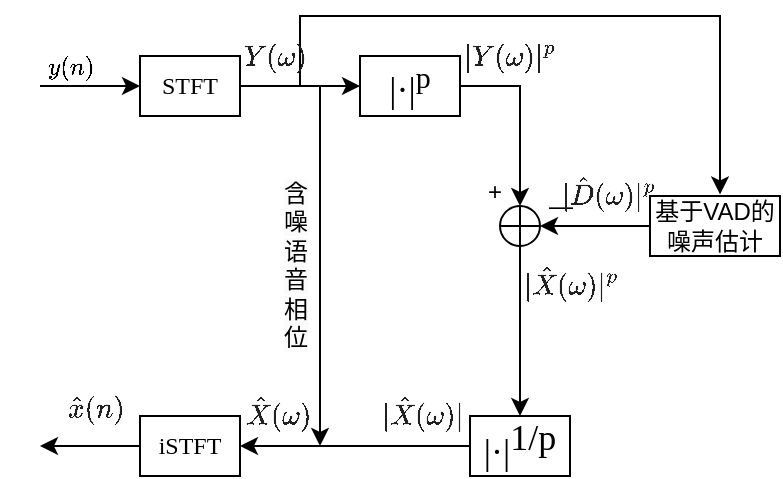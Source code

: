 <mxfile version="22.1.21" type="github">
  <diagram name="Page-1" id="sQC1HF0_hmsGm-GXC8HU">
    <mxGraphModel dx="554" dy="331" grid="1" gridSize="10" guides="1" tooltips="1" connect="1" arrows="1" fold="1" page="1" pageScale="1" pageWidth="850" pageHeight="1100" math="1" shadow="0">
      <root>
        <mxCell id="0" />
        <mxCell id="1" parent="0" />
        <mxCell id="9z_kRIzDohiJ9R-2ccIR-8" style="edgeStyle=orthogonalEdgeStyle;rounded=0;orthogonalLoop=1;jettySize=auto;html=1;exitX=1;exitY=0.5;exitDx=0;exitDy=0;entryX=0;entryY=0.5;entryDx=0;entryDy=0;" edge="1" parent="1" source="9z_kRIzDohiJ9R-2ccIR-1" target="9z_kRIzDohiJ9R-2ccIR-2">
          <mxGeometry relative="1" as="geometry" />
        </mxCell>
        <mxCell id="9z_kRIzDohiJ9R-2ccIR-1" value="STFT" style="rounded=0;whiteSpace=wrap;html=1;fontFamily=Times New Roman;" vertex="1" parent="1">
          <mxGeometry x="170" y="205" width="50" height="30" as="geometry" />
        </mxCell>
        <mxCell id="9z_kRIzDohiJ9R-2ccIR-12" style="edgeStyle=orthogonalEdgeStyle;rounded=0;orthogonalLoop=1;jettySize=auto;html=1;entryX=0.551;entryY=-0.027;entryDx=0;entryDy=0;entryPerimeter=0;" edge="1" parent="1" target="9z_kRIzDohiJ9R-2ccIR-5">
          <mxGeometry relative="1" as="geometry">
            <mxPoint x="260" y="220" as="sourcePoint" />
            <Array as="points">
              <mxPoint x="250" y="220" />
              <mxPoint x="250" y="185" />
              <mxPoint x="460" y="185" />
              <mxPoint x="460" y="274" />
            </Array>
          </mxGeometry>
        </mxCell>
        <mxCell id="9z_kRIzDohiJ9R-2ccIR-2" value="&lt;font style=&quot;font-size: 18px;&quot;&gt;|·|&lt;sup&gt;p&lt;/sup&gt;&lt;/font&gt;" style="rounded=0;whiteSpace=wrap;html=1;fontFamily=Times New Roman;" vertex="1" parent="1">
          <mxGeometry x="280" y="205" width="50" height="30" as="geometry" />
        </mxCell>
        <mxCell id="9z_kRIzDohiJ9R-2ccIR-4" value="iSTFT" style="rounded=0;whiteSpace=wrap;html=1;fontFamily=Times New Roman;" vertex="1" parent="1">
          <mxGeometry x="170" y="385" width="50" height="30" as="geometry" />
        </mxCell>
        <mxCell id="9z_kRIzDohiJ9R-2ccIR-5" value="基于VAD的噪声估计" style="rounded=0;whiteSpace=wrap;html=1;" vertex="1" parent="1">
          <mxGeometry x="425" y="275" width="65" height="30" as="geometry" />
        </mxCell>
        <mxCell id="9z_kRIzDohiJ9R-2ccIR-15" style="edgeStyle=orthogonalEdgeStyle;rounded=0;orthogonalLoop=1;jettySize=auto;html=1;exitX=0;exitY=0.5;exitDx=0;exitDy=0;entryX=1;entryY=0.5;entryDx=0;entryDy=0;" edge="1" parent="1" source="9z_kRIzDohiJ9R-2ccIR-6" target="9z_kRIzDohiJ9R-2ccIR-4">
          <mxGeometry relative="1" as="geometry" />
        </mxCell>
        <mxCell id="9z_kRIzDohiJ9R-2ccIR-6" value="|·|&lt;sup style=&quot;font-size: 18px;&quot;&gt;1/p&lt;/sup&gt;" style="rounded=0;whiteSpace=wrap;html=1;fontFamily=Times New Roman;fontSize=18;" vertex="1" parent="1">
          <mxGeometry x="335" y="385" width="50" height="30" as="geometry" />
        </mxCell>
        <mxCell id="9z_kRIzDohiJ9R-2ccIR-7" value="" style="endArrow=classic;html=1;rounded=0;entryX=0;entryY=0.5;entryDx=0;entryDy=0;" edge="1" parent="1" target="9z_kRIzDohiJ9R-2ccIR-1">
          <mxGeometry width="50" height="50" relative="1" as="geometry">
            <mxPoint x="120" y="220" as="sourcePoint" />
            <mxPoint x="150" y="210" as="targetPoint" />
          </mxGeometry>
        </mxCell>
        <mxCell id="9z_kRIzDohiJ9R-2ccIR-11" style="edgeStyle=orthogonalEdgeStyle;rounded=0;orthogonalLoop=1;jettySize=auto;html=1;exitX=0.5;exitY=1;exitDx=0;exitDy=0;exitPerimeter=0;entryX=0.5;entryY=0;entryDx=0;entryDy=0;" edge="1" parent="1" source="9z_kRIzDohiJ9R-2ccIR-9" target="9z_kRIzDohiJ9R-2ccIR-6">
          <mxGeometry relative="1" as="geometry" />
        </mxCell>
        <mxCell id="9z_kRIzDohiJ9R-2ccIR-9" value="" style="verticalLabelPosition=bottom;verticalAlign=top;html=1;shape=mxgraph.flowchart.summing_function;" vertex="1" parent="1">
          <mxGeometry x="350" y="280" width="20" height="20" as="geometry" />
        </mxCell>
        <mxCell id="9z_kRIzDohiJ9R-2ccIR-10" style="edgeStyle=orthogonalEdgeStyle;rounded=0;orthogonalLoop=1;jettySize=auto;html=1;exitX=1;exitY=0.5;exitDx=0;exitDy=0;entryX=0.5;entryY=0;entryDx=0;entryDy=0;entryPerimeter=0;" edge="1" parent="1" source="9z_kRIzDohiJ9R-2ccIR-2" target="9z_kRIzDohiJ9R-2ccIR-9">
          <mxGeometry relative="1" as="geometry" />
        </mxCell>
        <mxCell id="9z_kRIzDohiJ9R-2ccIR-13" style="edgeStyle=orthogonalEdgeStyle;rounded=0;orthogonalLoop=1;jettySize=auto;html=1;exitX=0;exitY=0.5;exitDx=0;exitDy=0;entryX=1;entryY=0.5;entryDx=0;entryDy=0;entryPerimeter=0;" edge="1" parent="1" source="9z_kRIzDohiJ9R-2ccIR-5" target="9z_kRIzDohiJ9R-2ccIR-9">
          <mxGeometry relative="1" as="geometry" />
        </mxCell>
        <mxCell id="9z_kRIzDohiJ9R-2ccIR-14" value="" style="endArrow=classic;html=1;rounded=0;" edge="1" parent="1">
          <mxGeometry width="50" height="50" relative="1" as="geometry">
            <mxPoint x="260" y="220" as="sourcePoint" />
            <mxPoint x="260" y="400" as="targetPoint" />
          </mxGeometry>
        </mxCell>
        <mxCell id="9z_kRIzDohiJ9R-2ccIR-16" value="&lt;span style=&quot;color: rgb(0, 0, 0); font-family: Helvetica; font-size: 12px; font-style: normal; font-variant-ligatures: normal; font-variant-caps: normal; font-weight: 400; letter-spacing: normal; orphans: 2; text-align: center; text-indent: 0px; text-transform: none; widows: 2; word-spacing: 0px; -webkit-text-stroke-width: 0px; background-color: rgb(251, 251, 251); text-decoration-thickness: initial; text-decoration-style: initial; text-decoration-color: initial; float: none; display: inline !important;&quot;&gt;含噪语音相位&lt;/span&gt;" style="text;whiteSpace=wrap;html=1;" vertex="1" parent="1">
          <mxGeometry x="240" y="260" width="10" height="40" as="geometry" />
        </mxCell>
        <mxCell id="9z_kRIzDohiJ9R-2ccIR-17" value="" style="endArrow=classic;html=1;rounded=0;exitX=0;exitY=0.5;exitDx=0;exitDy=0;" edge="1" parent="1" source="9z_kRIzDohiJ9R-2ccIR-4">
          <mxGeometry width="50" height="50" relative="1" as="geometry">
            <mxPoint x="130" y="390" as="sourcePoint" />
            <mxPoint x="120" y="400" as="targetPoint" />
          </mxGeometry>
        </mxCell>
        <mxCell id="9z_kRIzDohiJ9R-2ccIR-18" value="&lt;font face=&quot;Times New Roman&quot;&gt;$$y(n)$$&lt;/font&gt;" style="text;html=1;align=center;verticalAlign=middle;resizable=0;points=[];autosize=1;strokeColor=none;fillColor=none;" vertex="1" parent="1">
          <mxGeometry x="100" y="195" width="70" height="30" as="geometry" />
        </mxCell>
        <mxCell id="9z_kRIzDohiJ9R-2ccIR-20" value="—" style="text;html=1;align=center;verticalAlign=middle;resizable=0;points=[];autosize=1;strokeColor=none;fillColor=none;" vertex="1" parent="1">
          <mxGeometry x="360" y="265" width="40" height="30" as="geometry" />
        </mxCell>
        <mxCell id="9z_kRIzDohiJ9R-2ccIR-21" value="+" style="text;html=1;align=center;verticalAlign=middle;resizable=0;points=[];autosize=1;strokeColor=none;fillColor=none;" vertex="1" parent="1">
          <mxGeometry x="332" y="258" width="30" height="30" as="geometry" />
        </mxCell>
        <mxCell id="9z_kRIzDohiJ9R-2ccIR-22" value="&lt;span style=&quot;color: rgb(32, 33, 34); font-size: 14px; font-style: normal; font-variant-ligatures: normal; font-variant-caps: normal; letter-spacing: normal; orphans: 2; text-align: start; text-indent: 0px; text-transform: none; widows: 2; word-spacing: 0px; -webkit-text-stroke-width: 0px; background-color: rgb(255, 255, 255); text-decoration-thickness: initial; text-decoration-style: initial; text-decoration-color: initial;&quot;&gt;$$\hat{X}(\omega)$$&lt;/span&gt;" style="text;whiteSpace=wrap;html=1;fontStyle=0;fontFamily=Times New Roman;" vertex="1" parent="1">
          <mxGeometry x="221" y="353" width="38" height="5" as="geometry" />
        </mxCell>
        <mxCell id="9z_kRIzDohiJ9R-2ccIR-25" value="&lt;span style=&quot;color: rgb(32, 33, 34); font-size: 14px; font-style: normal; font-variant-ligatures: normal; font-variant-caps: normal; letter-spacing: normal; orphans: 2; text-align: start; text-indent: 0px; text-transform: none; widows: 2; word-spacing: 0px; -webkit-text-stroke-width: 0px; background-color: rgb(255, 255, 255); text-decoration-thickness: initial; text-decoration-style: initial; text-decoration-color: initial;&quot;&gt;$$\hat{x}(n)$$&lt;/span&gt;" style="text;whiteSpace=wrap;html=1;fontStyle=0;fontFamily=Times New Roman;" vertex="1" parent="1">
          <mxGeometry x="132" y="353" width="38" height="5" as="geometry" />
        </mxCell>
        <mxCell id="9z_kRIzDohiJ9R-2ccIR-27" value="&lt;span style=&quot;color: rgb(32, 33, 34); font-size: 14px; font-style: normal; font-variant-ligatures: normal; font-variant-caps: normal; letter-spacing: normal; orphans: 2; text-align: start; text-indent: 0px; text-transform: none; widows: 2; word-spacing: 0px; -webkit-text-stroke-width: 0px; background-color: rgb(255, 255, 255); text-decoration-thickness: initial; text-decoration-style: initial; text-decoration-color: initial;&quot;&gt;$${Y}(\omega)$$&lt;/span&gt;" style="text;whiteSpace=wrap;html=1;fontStyle=0;fontFamily=Times New Roman;" vertex="1" parent="1">
          <mxGeometry x="220" y="177" width="38" height="5" as="geometry" />
        </mxCell>
        <mxCell id="9z_kRIzDohiJ9R-2ccIR-28" value="&lt;span style=&quot;color: rgb(32, 33, 34); font-size: 14px; font-style: normal; font-variant-ligatures: normal; font-variant-caps: normal; letter-spacing: normal; orphans: 2; text-align: start; text-indent: 0px; text-transform: none; widows: 2; word-spacing: 0px; -webkit-text-stroke-width: 0px; background-color: rgb(255, 255, 255); text-decoration-thickness: initial; text-decoration-style: initial; text-decoration-color: initial;&quot;&gt;$$|\hat{D}(\omega)|^p&lt;br&gt;$$&lt;/span&gt;" style="text;whiteSpace=wrap;html=1;fontStyle=0;fontFamily=Times New Roman;" vertex="1" parent="1">
          <mxGeometry x="379" y="243" width="38" height="5" as="geometry" />
        </mxCell>
        <mxCell id="9z_kRIzDohiJ9R-2ccIR-29" value="&lt;span style=&quot;color: rgb(32, 33, 34); font-size: 14px; font-style: normal; font-variant-ligatures: normal; font-variant-caps: normal; letter-spacing: normal; orphans: 2; text-align: start; text-indent: 0px; text-transform: none; widows: 2; word-spacing: 0px; -webkit-text-stroke-width: 0px; background-color: rgb(255, 255, 255); text-decoration-thickness: initial; text-decoration-style: initial; text-decoration-color: initial;&quot;&gt;$$|{Y}(\omega)|^p&lt;br&gt;$$&lt;/span&gt;" style="text;whiteSpace=wrap;html=1;fontStyle=0;fontFamily=Times New Roman;" vertex="1" parent="1">
          <mxGeometry x="330" y="177" width="38" height="5" as="geometry" />
        </mxCell>
        <mxCell id="9z_kRIzDohiJ9R-2ccIR-30" value="&lt;span style=&quot;color: rgb(32, 33, 34); font-size: 14px; font-style: normal; font-variant-ligatures: normal; font-variant-caps: normal; letter-spacing: normal; orphans: 2; text-align: start; text-indent: 0px; text-transform: none; widows: 2; word-spacing: 0px; -webkit-text-stroke-width: 0px; background-color: rgb(255, 255, 255); text-decoration-thickness: initial; text-decoration-style: initial; text-decoration-color: initial;&quot;&gt;$$|\hat{X}(\omega)|&lt;br&gt;$$&lt;/span&gt;" style="text;whiteSpace=wrap;html=1;fontStyle=0;fontFamily=Times New Roman;" vertex="1" parent="1">
          <mxGeometry x="289" y="353" width="38" height="5" as="geometry" />
        </mxCell>
        <mxCell id="9z_kRIzDohiJ9R-2ccIR-31" value="&lt;span style=&quot;color: rgb(32, 33, 34); font-size: 14px; font-style: normal; font-variant-ligatures: normal; font-variant-caps: normal; letter-spacing: normal; orphans: 2; text-align: start; text-indent: 0px; text-transform: none; widows: 2; word-spacing: 0px; -webkit-text-stroke-width: 0px; background-color: rgb(255, 255, 255); text-decoration-thickness: initial; text-decoration-style: initial; text-decoration-color: initial;&quot;&gt;$$|\hat{X}(\omega)|^p&lt;br&gt;$$&lt;/span&gt;" style="text;whiteSpace=wrap;html=1;fontStyle=0;fontFamily=Times New Roman;" vertex="1" parent="1">
          <mxGeometry x="360" y="287.5" width="38" height="5" as="geometry" />
        </mxCell>
      </root>
    </mxGraphModel>
  </diagram>
</mxfile>
